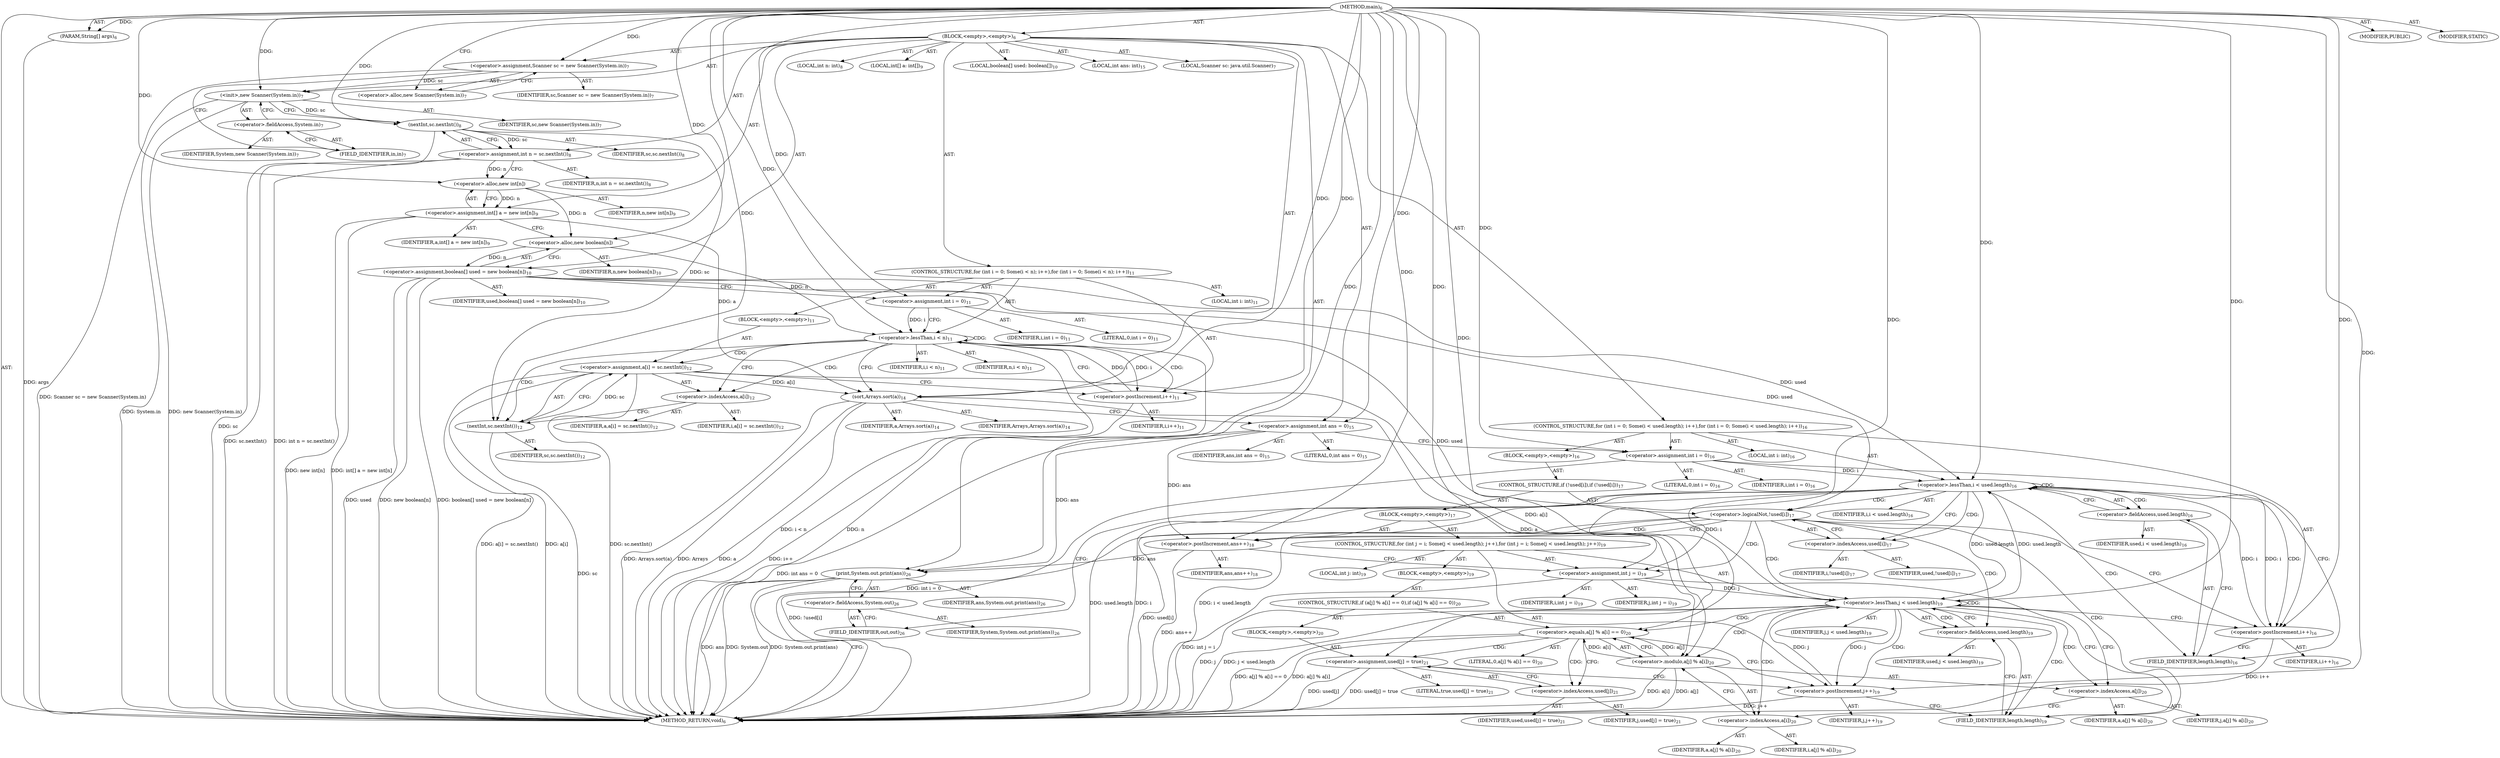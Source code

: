digraph "main" {  
"19" [label = <(METHOD,main)<SUB>6</SUB>> ]
"20" [label = <(PARAM,String[] args)<SUB>6</SUB>> ]
"21" [label = <(BLOCK,&lt;empty&gt;,&lt;empty&gt;)<SUB>6</SUB>> ]
"4" [label = <(LOCAL,Scanner sc: java.util.Scanner)<SUB>7</SUB>> ]
"22" [label = <(&lt;operator&gt;.assignment,Scanner sc = new Scanner(System.in))<SUB>7</SUB>> ]
"23" [label = <(IDENTIFIER,sc,Scanner sc = new Scanner(System.in))<SUB>7</SUB>> ]
"24" [label = <(&lt;operator&gt;.alloc,new Scanner(System.in))<SUB>7</SUB>> ]
"25" [label = <(&lt;init&gt;,new Scanner(System.in))<SUB>7</SUB>> ]
"3" [label = <(IDENTIFIER,sc,new Scanner(System.in))<SUB>7</SUB>> ]
"26" [label = <(&lt;operator&gt;.fieldAccess,System.in)<SUB>7</SUB>> ]
"27" [label = <(IDENTIFIER,System,new Scanner(System.in))<SUB>7</SUB>> ]
"28" [label = <(FIELD_IDENTIFIER,in,in)<SUB>7</SUB>> ]
"29" [label = <(LOCAL,int n: int)<SUB>8</SUB>> ]
"30" [label = <(&lt;operator&gt;.assignment,int n = sc.nextInt())<SUB>8</SUB>> ]
"31" [label = <(IDENTIFIER,n,int n = sc.nextInt())<SUB>8</SUB>> ]
"32" [label = <(nextInt,sc.nextInt())<SUB>8</SUB>> ]
"33" [label = <(IDENTIFIER,sc,sc.nextInt())<SUB>8</SUB>> ]
"34" [label = <(LOCAL,int[] a: int[])<SUB>9</SUB>> ]
"35" [label = <(&lt;operator&gt;.assignment,int[] a = new int[n])<SUB>9</SUB>> ]
"36" [label = <(IDENTIFIER,a,int[] a = new int[n])<SUB>9</SUB>> ]
"37" [label = <(&lt;operator&gt;.alloc,new int[n])> ]
"38" [label = <(IDENTIFIER,n,new int[n])<SUB>9</SUB>> ]
"39" [label = <(LOCAL,boolean[] used: boolean[])<SUB>10</SUB>> ]
"40" [label = <(&lt;operator&gt;.assignment,boolean[] used = new boolean[n])<SUB>10</SUB>> ]
"41" [label = <(IDENTIFIER,used,boolean[] used = new boolean[n])<SUB>10</SUB>> ]
"42" [label = <(&lt;operator&gt;.alloc,new boolean[n])> ]
"43" [label = <(IDENTIFIER,n,new boolean[n])<SUB>10</SUB>> ]
"44" [label = <(CONTROL_STRUCTURE,for (int i = 0; Some(i &lt; n); i++),for (int i = 0; Some(i &lt; n); i++))<SUB>11</SUB>> ]
"45" [label = <(LOCAL,int i: int)<SUB>11</SUB>> ]
"46" [label = <(&lt;operator&gt;.assignment,int i = 0)<SUB>11</SUB>> ]
"47" [label = <(IDENTIFIER,i,int i = 0)<SUB>11</SUB>> ]
"48" [label = <(LITERAL,0,int i = 0)<SUB>11</SUB>> ]
"49" [label = <(&lt;operator&gt;.lessThan,i &lt; n)<SUB>11</SUB>> ]
"50" [label = <(IDENTIFIER,i,i &lt; n)<SUB>11</SUB>> ]
"51" [label = <(IDENTIFIER,n,i &lt; n)<SUB>11</SUB>> ]
"52" [label = <(&lt;operator&gt;.postIncrement,i++)<SUB>11</SUB>> ]
"53" [label = <(IDENTIFIER,i,i++)<SUB>11</SUB>> ]
"54" [label = <(BLOCK,&lt;empty&gt;,&lt;empty&gt;)<SUB>11</SUB>> ]
"55" [label = <(&lt;operator&gt;.assignment,a[i] = sc.nextInt())<SUB>12</SUB>> ]
"56" [label = <(&lt;operator&gt;.indexAccess,a[i])<SUB>12</SUB>> ]
"57" [label = <(IDENTIFIER,a,a[i] = sc.nextInt())<SUB>12</SUB>> ]
"58" [label = <(IDENTIFIER,i,a[i] = sc.nextInt())<SUB>12</SUB>> ]
"59" [label = <(nextInt,sc.nextInt())<SUB>12</SUB>> ]
"60" [label = <(IDENTIFIER,sc,sc.nextInt())<SUB>12</SUB>> ]
"61" [label = <(sort,Arrays.sort(a))<SUB>14</SUB>> ]
"62" [label = <(IDENTIFIER,Arrays,Arrays.sort(a))<SUB>14</SUB>> ]
"63" [label = <(IDENTIFIER,a,Arrays.sort(a))<SUB>14</SUB>> ]
"64" [label = <(LOCAL,int ans: int)<SUB>15</SUB>> ]
"65" [label = <(&lt;operator&gt;.assignment,int ans = 0)<SUB>15</SUB>> ]
"66" [label = <(IDENTIFIER,ans,int ans = 0)<SUB>15</SUB>> ]
"67" [label = <(LITERAL,0,int ans = 0)<SUB>15</SUB>> ]
"68" [label = <(CONTROL_STRUCTURE,for (int i = 0; Some(i &lt; used.length); i++),for (int i = 0; Some(i &lt; used.length); i++))<SUB>16</SUB>> ]
"69" [label = <(LOCAL,int i: int)<SUB>16</SUB>> ]
"70" [label = <(&lt;operator&gt;.assignment,int i = 0)<SUB>16</SUB>> ]
"71" [label = <(IDENTIFIER,i,int i = 0)<SUB>16</SUB>> ]
"72" [label = <(LITERAL,0,int i = 0)<SUB>16</SUB>> ]
"73" [label = <(&lt;operator&gt;.lessThan,i &lt; used.length)<SUB>16</SUB>> ]
"74" [label = <(IDENTIFIER,i,i &lt; used.length)<SUB>16</SUB>> ]
"75" [label = <(&lt;operator&gt;.fieldAccess,used.length)<SUB>16</SUB>> ]
"76" [label = <(IDENTIFIER,used,i &lt; used.length)<SUB>16</SUB>> ]
"77" [label = <(FIELD_IDENTIFIER,length,length)<SUB>16</SUB>> ]
"78" [label = <(&lt;operator&gt;.postIncrement,i++)<SUB>16</SUB>> ]
"79" [label = <(IDENTIFIER,i,i++)<SUB>16</SUB>> ]
"80" [label = <(BLOCK,&lt;empty&gt;,&lt;empty&gt;)<SUB>16</SUB>> ]
"81" [label = <(CONTROL_STRUCTURE,if (!used[i]),if (!used[i]))<SUB>17</SUB>> ]
"82" [label = <(&lt;operator&gt;.logicalNot,!used[i])<SUB>17</SUB>> ]
"83" [label = <(&lt;operator&gt;.indexAccess,used[i])<SUB>17</SUB>> ]
"84" [label = <(IDENTIFIER,used,!used[i])<SUB>17</SUB>> ]
"85" [label = <(IDENTIFIER,i,!used[i])<SUB>17</SUB>> ]
"86" [label = <(BLOCK,&lt;empty&gt;,&lt;empty&gt;)<SUB>17</SUB>> ]
"87" [label = <(&lt;operator&gt;.postIncrement,ans++)<SUB>18</SUB>> ]
"88" [label = <(IDENTIFIER,ans,ans++)<SUB>18</SUB>> ]
"89" [label = <(CONTROL_STRUCTURE,for (int j = i; Some(j &lt; used.length); j++),for (int j = i; Some(j &lt; used.length); j++))<SUB>19</SUB>> ]
"90" [label = <(LOCAL,int j: int)<SUB>19</SUB>> ]
"91" [label = <(&lt;operator&gt;.assignment,int j = i)<SUB>19</SUB>> ]
"92" [label = <(IDENTIFIER,j,int j = i)<SUB>19</SUB>> ]
"93" [label = <(IDENTIFIER,i,int j = i)<SUB>19</SUB>> ]
"94" [label = <(&lt;operator&gt;.lessThan,j &lt; used.length)<SUB>19</SUB>> ]
"95" [label = <(IDENTIFIER,j,j &lt; used.length)<SUB>19</SUB>> ]
"96" [label = <(&lt;operator&gt;.fieldAccess,used.length)<SUB>19</SUB>> ]
"97" [label = <(IDENTIFIER,used,j &lt; used.length)<SUB>19</SUB>> ]
"98" [label = <(FIELD_IDENTIFIER,length,length)<SUB>19</SUB>> ]
"99" [label = <(&lt;operator&gt;.postIncrement,j++)<SUB>19</SUB>> ]
"100" [label = <(IDENTIFIER,j,j++)<SUB>19</SUB>> ]
"101" [label = <(BLOCK,&lt;empty&gt;,&lt;empty&gt;)<SUB>19</SUB>> ]
"102" [label = <(CONTROL_STRUCTURE,if (a[j] % a[i] == 0),if (a[j] % a[i] == 0))<SUB>20</SUB>> ]
"103" [label = <(&lt;operator&gt;.equals,a[j] % a[i] == 0)<SUB>20</SUB>> ]
"104" [label = <(&lt;operator&gt;.modulo,a[j] % a[i])<SUB>20</SUB>> ]
"105" [label = <(&lt;operator&gt;.indexAccess,a[j])<SUB>20</SUB>> ]
"106" [label = <(IDENTIFIER,a,a[j] % a[i])<SUB>20</SUB>> ]
"107" [label = <(IDENTIFIER,j,a[j] % a[i])<SUB>20</SUB>> ]
"108" [label = <(&lt;operator&gt;.indexAccess,a[i])<SUB>20</SUB>> ]
"109" [label = <(IDENTIFIER,a,a[j] % a[i])<SUB>20</SUB>> ]
"110" [label = <(IDENTIFIER,i,a[j] % a[i])<SUB>20</SUB>> ]
"111" [label = <(LITERAL,0,a[j] % a[i] == 0)<SUB>20</SUB>> ]
"112" [label = <(BLOCK,&lt;empty&gt;,&lt;empty&gt;)<SUB>20</SUB>> ]
"113" [label = <(&lt;operator&gt;.assignment,used[j] = true)<SUB>21</SUB>> ]
"114" [label = <(&lt;operator&gt;.indexAccess,used[j])<SUB>21</SUB>> ]
"115" [label = <(IDENTIFIER,used,used[j] = true)<SUB>21</SUB>> ]
"116" [label = <(IDENTIFIER,j,used[j] = true)<SUB>21</SUB>> ]
"117" [label = <(LITERAL,true,used[j] = true)<SUB>21</SUB>> ]
"118" [label = <(print,System.out.print(ans))<SUB>26</SUB>> ]
"119" [label = <(&lt;operator&gt;.fieldAccess,System.out)<SUB>26</SUB>> ]
"120" [label = <(IDENTIFIER,System,System.out.print(ans))<SUB>26</SUB>> ]
"121" [label = <(FIELD_IDENTIFIER,out,out)<SUB>26</SUB>> ]
"122" [label = <(IDENTIFIER,ans,System.out.print(ans))<SUB>26</SUB>> ]
"123" [label = <(MODIFIER,PUBLIC)> ]
"124" [label = <(MODIFIER,STATIC)> ]
"125" [label = <(METHOD_RETURN,void)<SUB>6</SUB>> ]
  "19" -> "20"  [ label = "AST: "] 
  "19" -> "21"  [ label = "AST: "] 
  "19" -> "123"  [ label = "AST: "] 
  "19" -> "124"  [ label = "AST: "] 
  "19" -> "125"  [ label = "AST: "] 
  "21" -> "4"  [ label = "AST: "] 
  "21" -> "22"  [ label = "AST: "] 
  "21" -> "25"  [ label = "AST: "] 
  "21" -> "29"  [ label = "AST: "] 
  "21" -> "30"  [ label = "AST: "] 
  "21" -> "34"  [ label = "AST: "] 
  "21" -> "35"  [ label = "AST: "] 
  "21" -> "39"  [ label = "AST: "] 
  "21" -> "40"  [ label = "AST: "] 
  "21" -> "44"  [ label = "AST: "] 
  "21" -> "61"  [ label = "AST: "] 
  "21" -> "64"  [ label = "AST: "] 
  "21" -> "65"  [ label = "AST: "] 
  "21" -> "68"  [ label = "AST: "] 
  "21" -> "118"  [ label = "AST: "] 
  "22" -> "23"  [ label = "AST: "] 
  "22" -> "24"  [ label = "AST: "] 
  "25" -> "3"  [ label = "AST: "] 
  "25" -> "26"  [ label = "AST: "] 
  "26" -> "27"  [ label = "AST: "] 
  "26" -> "28"  [ label = "AST: "] 
  "30" -> "31"  [ label = "AST: "] 
  "30" -> "32"  [ label = "AST: "] 
  "32" -> "33"  [ label = "AST: "] 
  "35" -> "36"  [ label = "AST: "] 
  "35" -> "37"  [ label = "AST: "] 
  "37" -> "38"  [ label = "AST: "] 
  "40" -> "41"  [ label = "AST: "] 
  "40" -> "42"  [ label = "AST: "] 
  "42" -> "43"  [ label = "AST: "] 
  "44" -> "45"  [ label = "AST: "] 
  "44" -> "46"  [ label = "AST: "] 
  "44" -> "49"  [ label = "AST: "] 
  "44" -> "52"  [ label = "AST: "] 
  "44" -> "54"  [ label = "AST: "] 
  "46" -> "47"  [ label = "AST: "] 
  "46" -> "48"  [ label = "AST: "] 
  "49" -> "50"  [ label = "AST: "] 
  "49" -> "51"  [ label = "AST: "] 
  "52" -> "53"  [ label = "AST: "] 
  "54" -> "55"  [ label = "AST: "] 
  "55" -> "56"  [ label = "AST: "] 
  "55" -> "59"  [ label = "AST: "] 
  "56" -> "57"  [ label = "AST: "] 
  "56" -> "58"  [ label = "AST: "] 
  "59" -> "60"  [ label = "AST: "] 
  "61" -> "62"  [ label = "AST: "] 
  "61" -> "63"  [ label = "AST: "] 
  "65" -> "66"  [ label = "AST: "] 
  "65" -> "67"  [ label = "AST: "] 
  "68" -> "69"  [ label = "AST: "] 
  "68" -> "70"  [ label = "AST: "] 
  "68" -> "73"  [ label = "AST: "] 
  "68" -> "78"  [ label = "AST: "] 
  "68" -> "80"  [ label = "AST: "] 
  "70" -> "71"  [ label = "AST: "] 
  "70" -> "72"  [ label = "AST: "] 
  "73" -> "74"  [ label = "AST: "] 
  "73" -> "75"  [ label = "AST: "] 
  "75" -> "76"  [ label = "AST: "] 
  "75" -> "77"  [ label = "AST: "] 
  "78" -> "79"  [ label = "AST: "] 
  "80" -> "81"  [ label = "AST: "] 
  "81" -> "82"  [ label = "AST: "] 
  "81" -> "86"  [ label = "AST: "] 
  "82" -> "83"  [ label = "AST: "] 
  "83" -> "84"  [ label = "AST: "] 
  "83" -> "85"  [ label = "AST: "] 
  "86" -> "87"  [ label = "AST: "] 
  "86" -> "89"  [ label = "AST: "] 
  "87" -> "88"  [ label = "AST: "] 
  "89" -> "90"  [ label = "AST: "] 
  "89" -> "91"  [ label = "AST: "] 
  "89" -> "94"  [ label = "AST: "] 
  "89" -> "99"  [ label = "AST: "] 
  "89" -> "101"  [ label = "AST: "] 
  "91" -> "92"  [ label = "AST: "] 
  "91" -> "93"  [ label = "AST: "] 
  "94" -> "95"  [ label = "AST: "] 
  "94" -> "96"  [ label = "AST: "] 
  "96" -> "97"  [ label = "AST: "] 
  "96" -> "98"  [ label = "AST: "] 
  "99" -> "100"  [ label = "AST: "] 
  "101" -> "102"  [ label = "AST: "] 
  "102" -> "103"  [ label = "AST: "] 
  "102" -> "112"  [ label = "AST: "] 
  "103" -> "104"  [ label = "AST: "] 
  "103" -> "111"  [ label = "AST: "] 
  "104" -> "105"  [ label = "AST: "] 
  "104" -> "108"  [ label = "AST: "] 
  "105" -> "106"  [ label = "AST: "] 
  "105" -> "107"  [ label = "AST: "] 
  "108" -> "109"  [ label = "AST: "] 
  "108" -> "110"  [ label = "AST: "] 
  "112" -> "113"  [ label = "AST: "] 
  "113" -> "114"  [ label = "AST: "] 
  "113" -> "117"  [ label = "AST: "] 
  "114" -> "115"  [ label = "AST: "] 
  "114" -> "116"  [ label = "AST: "] 
  "118" -> "119"  [ label = "AST: "] 
  "118" -> "122"  [ label = "AST: "] 
  "119" -> "120"  [ label = "AST: "] 
  "119" -> "121"  [ label = "AST: "] 
  "22" -> "28"  [ label = "CFG: "] 
  "25" -> "32"  [ label = "CFG: "] 
  "30" -> "37"  [ label = "CFG: "] 
  "35" -> "42"  [ label = "CFG: "] 
  "40" -> "46"  [ label = "CFG: "] 
  "61" -> "65"  [ label = "CFG: "] 
  "65" -> "70"  [ label = "CFG: "] 
  "118" -> "125"  [ label = "CFG: "] 
  "24" -> "22"  [ label = "CFG: "] 
  "26" -> "25"  [ label = "CFG: "] 
  "32" -> "30"  [ label = "CFG: "] 
  "37" -> "35"  [ label = "CFG: "] 
  "42" -> "40"  [ label = "CFG: "] 
  "46" -> "49"  [ label = "CFG: "] 
  "49" -> "56"  [ label = "CFG: "] 
  "49" -> "61"  [ label = "CFG: "] 
  "52" -> "49"  [ label = "CFG: "] 
  "70" -> "77"  [ label = "CFG: "] 
  "73" -> "83"  [ label = "CFG: "] 
  "73" -> "121"  [ label = "CFG: "] 
  "78" -> "77"  [ label = "CFG: "] 
  "119" -> "118"  [ label = "CFG: "] 
  "28" -> "26"  [ label = "CFG: "] 
  "55" -> "52"  [ label = "CFG: "] 
  "75" -> "73"  [ label = "CFG: "] 
  "121" -> "119"  [ label = "CFG: "] 
  "56" -> "59"  [ label = "CFG: "] 
  "59" -> "55"  [ label = "CFG: "] 
  "77" -> "75"  [ label = "CFG: "] 
  "82" -> "87"  [ label = "CFG: "] 
  "82" -> "78"  [ label = "CFG: "] 
  "83" -> "82"  [ label = "CFG: "] 
  "87" -> "91"  [ label = "CFG: "] 
  "91" -> "98"  [ label = "CFG: "] 
  "94" -> "105"  [ label = "CFG: "] 
  "94" -> "78"  [ label = "CFG: "] 
  "99" -> "98"  [ label = "CFG: "] 
  "96" -> "94"  [ label = "CFG: "] 
  "98" -> "96"  [ label = "CFG: "] 
  "103" -> "114"  [ label = "CFG: "] 
  "103" -> "99"  [ label = "CFG: "] 
  "104" -> "103"  [ label = "CFG: "] 
  "113" -> "99"  [ label = "CFG: "] 
  "105" -> "108"  [ label = "CFG: "] 
  "108" -> "104"  [ label = "CFG: "] 
  "114" -> "113"  [ label = "CFG: "] 
  "19" -> "24"  [ label = "CFG: "] 
  "20" -> "125"  [ label = "DDG: args"] 
  "22" -> "125"  [ label = "DDG: Scanner sc = new Scanner(System.in)"] 
  "25" -> "125"  [ label = "DDG: System.in"] 
  "25" -> "125"  [ label = "DDG: new Scanner(System.in)"] 
  "32" -> "125"  [ label = "DDG: sc"] 
  "30" -> "125"  [ label = "DDG: sc.nextInt()"] 
  "30" -> "125"  [ label = "DDG: int n = sc.nextInt()"] 
  "35" -> "125"  [ label = "DDG: new int[n]"] 
  "35" -> "125"  [ label = "DDG: int[] a = new int[n]"] 
  "40" -> "125"  [ label = "DDG: used"] 
  "40" -> "125"  [ label = "DDG: new boolean[n]"] 
  "40" -> "125"  [ label = "DDG: boolean[] used = new boolean[n]"] 
  "49" -> "125"  [ label = "DDG: n"] 
  "49" -> "125"  [ label = "DDG: i &lt; n"] 
  "61" -> "125"  [ label = "DDG: a"] 
  "61" -> "125"  [ label = "DDG: Arrays.sort(a)"] 
  "65" -> "125"  [ label = "DDG: int ans = 0"] 
  "70" -> "125"  [ label = "DDG: int i = 0"] 
  "73" -> "125"  [ label = "DDG: i"] 
  "73" -> "125"  [ label = "DDG: used.length"] 
  "73" -> "125"  [ label = "DDG: i &lt; used.length"] 
  "118" -> "125"  [ label = "DDG: System.out"] 
  "118" -> "125"  [ label = "DDG: ans"] 
  "118" -> "125"  [ label = "DDG: System.out.print(ans)"] 
  "82" -> "125"  [ label = "DDG: used[i]"] 
  "82" -> "125"  [ label = "DDG: !used[i]"] 
  "87" -> "125"  [ label = "DDG: ans++"] 
  "91" -> "125"  [ label = "DDG: int j = i"] 
  "94" -> "125"  [ label = "DDG: j"] 
  "94" -> "125"  [ label = "DDG: j &lt; used.length"] 
  "78" -> "125"  [ label = "DDG: i++"] 
  "104" -> "125"  [ label = "DDG: a[j]"] 
  "104" -> "125"  [ label = "DDG: a[i]"] 
  "103" -> "125"  [ label = "DDG: a[j] % a[i]"] 
  "103" -> "125"  [ label = "DDG: a[j] % a[i] == 0"] 
  "113" -> "125"  [ label = "DDG: used[j]"] 
  "113" -> "125"  [ label = "DDG: used[j] = true"] 
  "99" -> "125"  [ label = "DDG: j++"] 
  "55" -> "125"  [ label = "DDG: a[i]"] 
  "59" -> "125"  [ label = "DDG: sc"] 
  "55" -> "125"  [ label = "DDG: sc.nextInt()"] 
  "55" -> "125"  [ label = "DDG: a[i] = sc.nextInt()"] 
  "52" -> "125"  [ label = "DDG: i++"] 
  "61" -> "125"  [ label = "DDG: Arrays"] 
  "19" -> "20"  [ label = "DDG: "] 
  "19" -> "22"  [ label = "DDG: "] 
  "32" -> "30"  [ label = "DDG: sc"] 
  "37" -> "35"  [ label = "DDG: n"] 
  "42" -> "40"  [ label = "DDG: n"] 
  "19" -> "65"  [ label = "DDG: "] 
  "22" -> "25"  [ label = "DDG: sc"] 
  "19" -> "25"  [ label = "DDG: "] 
  "19" -> "46"  [ label = "DDG: "] 
  "19" -> "61"  [ label = "DDG: "] 
  "35" -> "61"  [ label = "DDG: a"] 
  "55" -> "61"  [ label = "DDG: a[i]"] 
  "19" -> "70"  [ label = "DDG: "] 
  "65" -> "118"  [ label = "DDG: ans"] 
  "87" -> "118"  [ label = "DDG: ans"] 
  "19" -> "118"  [ label = "DDG: "] 
  "25" -> "32"  [ label = "DDG: sc"] 
  "19" -> "32"  [ label = "DDG: "] 
  "30" -> "37"  [ label = "DDG: n"] 
  "19" -> "37"  [ label = "DDG: "] 
  "37" -> "42"  [ label = "DDG: n"] 
  "19" -> "42"  [ label = "DDG: "] 
  "46" -> "49"  [ label = "DDG: i"] 
  "52" -> "49"  [ label = "DDG: i"] 
  "19" -> "49"  [ label = "DDG: "] 
  "42" -> "49"  [ label = "DDG: n"] 
  "49" -> "52"  [ label = "DDG: i"] 
  "19" -> "52"  [ label = "DDG: "] 
  "59" -> "55"  [ label = "DDG: sc"] 
  "70" -> "73"  [ label = "DDG: i"] 
  "78" -> "73"  [ label = "DDG: i"] 
  "19" -> "73"  [ label = "DDG: "] 
  "40" -> "73"  [ label = "DDG: used"] 
  "94" -> "73"  [ label = "DDG: used.length"] 
  "73" -> "78"  [ label = "DDG: i"] 
  "19" -> "78"  [ label = "DDG: "] 
  "32" -> "59"  [ label = "DDG: sc"] 
  "19" -> "59"  [ label = "DDG: "] 
  "40" -> "82"  [ label = "DDG: used"] 
  "65" -> "87"  [ label = "DDG: ans"] 
  "19" -> "87"  [ label = "DDG: "] 
  "73" -> "91"  [ label = "DDG: i"] 
  "19" -> "91"  [ label = "DDG: "] 
  "91" -> "94"  [ label = "DDG: j"] 
  "99" -> "94"  [ label = "DDG: j"] 
  "19" -> "94"  [ label = "DDG: "] 
  "40" -> "94"  [ label = "DDG: used"] 
  "73" -> "94"  [ label = "DDG: used.length"] 
  "94" -> "99"  [ label = "DDG: j"] 
  "19" -> "99"  [ label = "DDG: "] 
  "104" -> "103"  [ label = "DDG: a[j]"] 
  "104" -> "103"  [ label = "DDG: a[i]"] 
  "19" -> "103"  [ label = "DDG: "] 
  "19" -> "113"  [ label = "DDG: "] 
  "61" -> "104"  [ label = "DDG: a"] 
  "55" -> "104"  [ label = "DDG: a[i]"] 
  "49" -> "49"  [ label = "CDG: "] 
  "49" -> "52"  [ label = "CDG: "] 
  "49" -> "56"  [ label = "CDG: "] 
  "49" -> "59"  [ label = "CDG: "] 
  "49" -> "55"  [ label = "CDG: "] 
  "73" -> "73"  [ label = "CDG: "] 
  "73" -> "77"  [ label = "CDG: "] 
  "73" -> "75"  [ label = "CDG: "] 
  "73" -> "82"  [ label = "CDG: "] 
  "73" -> "83"  [ label = "CDG: "] 
  "73" -> "78"  [ label = "CDG: "] 
  "82" -> "94"  [ label = "CDG: "] 
  "82" -> "96"  [ label = "CDG: "] 
  "82" -> "98"  [ label = "CDG: "] 
  "82" -> "87"  [ label = "CDG: "] 
  "82" -> "91"  [ label = "CDG: "] 
  "94" -> "94"  [ label = "CDG: "] 
  "94" -> "96"  [ label = "CDG: "] 
  "94" -> "98"  [ label = "CDG: "] 
  "94" -> "99"  [ label = "CDG: "] 
  "94" -> "103"  [ label = "CDG: "] 
  "94" -> "104"  [ label = "CDG: "] 
  "94" -> "105"  [ label = "CDG: "] 
  "94" -> "108"  [ label = "CDG: "] 
  "103" -> "113"  [ label = "CDG: "] 
  "103" -> "114"  [ label = "CDG: "] 
}
